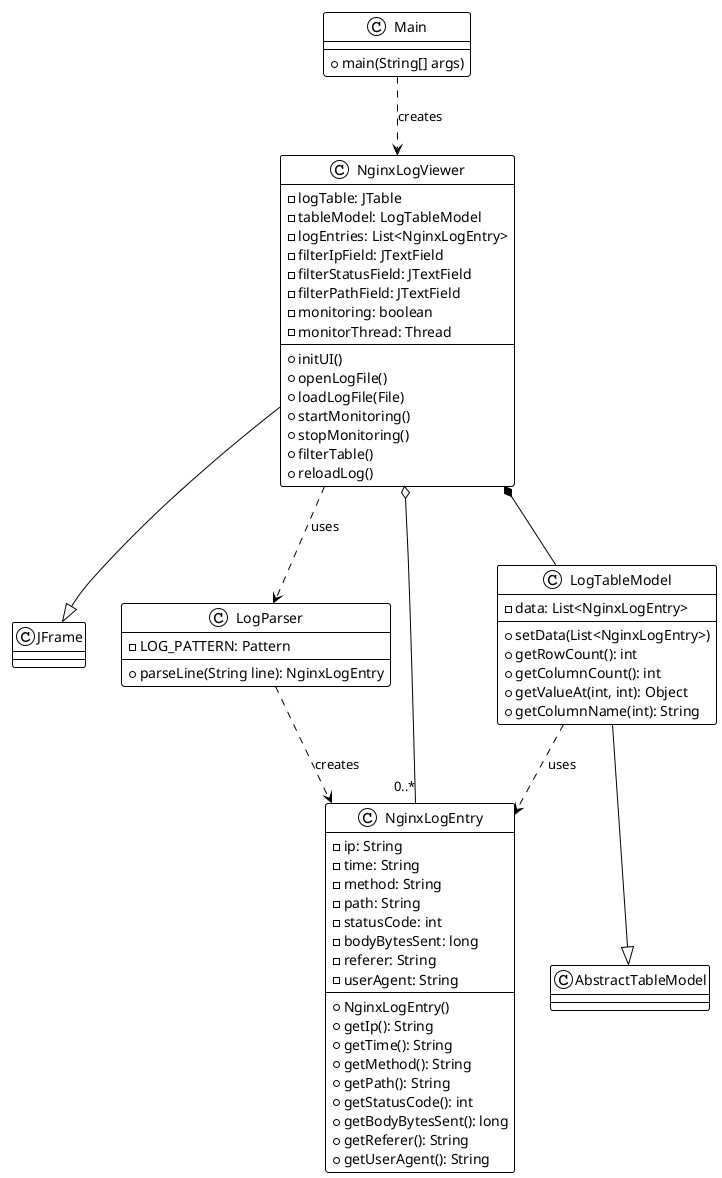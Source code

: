 @startuml ttt
!theme plain

' 外部类定义
class JFrame
class AbstractTableModel

' 实体类
class Main {
  +main(String[] args)
}

class LogParser {
  -LOG_PATTERN: Pattern
  +parseLine(String line): NginxLogEntry
}

class NginxLogEntry {
    - ip: String
    - time: String
    - method: String
    - path: String
    - statusCode: int
    - bodyBytesSent: long
    - referer: String
    - userAgent: String

    + NginxLogEntry()
    + getIp(): String
    + getTime(): String
    + getMethod(): String
    + getPath(): String
    + getStatusCode(): int
    + getBodyBytesSent(): long
    + getReferer(): String
    + getUserAgent(): String
}

class NginxLogViewer {
  -logTable: JTable
  -tableModel: LogTableModel
  -logEntries: List<NginxLogEntry>
  -filterIpField: JTextField
  -filterStatusField: JTextField
  -filterPathField: JTextField
  -monitoring: boolean
  -monitorThread: Thread
  +initUI()
  +openLogFile()
  +loadLogFile(File)
  +startMonitoring()
  +stopMonitoring()
  +filterTable()
  +reloadLog()
}

class LogTableModel {
  -data: List<NginxLogEntry>
  +setData(List<NginxLogEntry>)
  +getRowCount(): int
  +getColumnCount(): int
  +getValueAt(int, int): Object
  +getColumnName(int): String
}

' 继承关系
NginxLogViewer --|> JFrame
LogTableModel --|> AbstractTableModel

' 依赖关系
Main ..> NginxLogViewer : creates
LogParser ..> NginxLogEntry : creates
NginxLogViewer ..> LogParser : uses
LogTableModel ..> NginxLogEntry : uses

' 组合关系
NginxLogViewer *-- LogTableModel
NginxLogViewer o-- "0..*" NginxLogEntry
@enduml